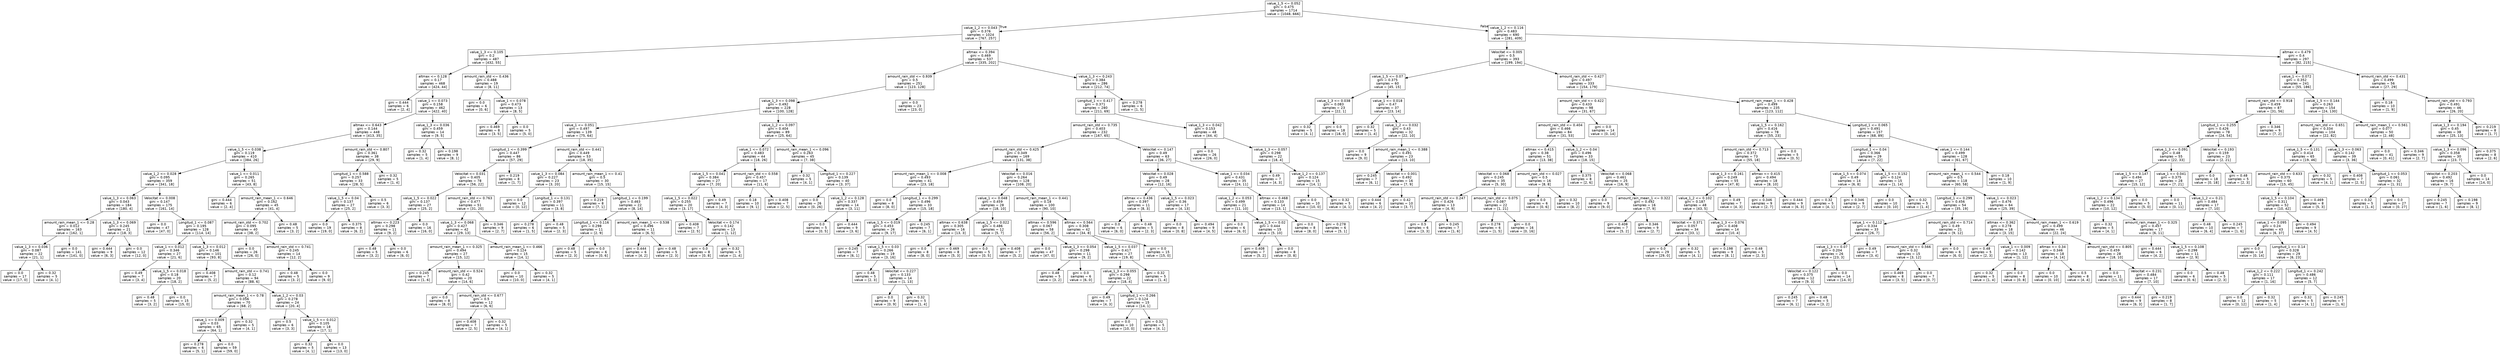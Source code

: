 digraph Tree {
node [shape=box, fontname="helvetica"] ;
edge [fontname="helvetica"] ;
0 [label="value_1_5 <= 0.052\ngini = 0.475\nsamples = 1714\nvalue = [1048, 666]"] ;
1 [label="value_1_2 <= 0.043\ngini = 0.376\nsamples = 1024\nvalue = [767, 257]"] ;
0 -> 1 [labeldistance=2.5, labelangle=45, headlabel="True"] ;
2 [label="value_1_3 <= 0.105\ngini = 0.2\nsamples = 487\nvalue = [432, 55]"] ;
1 -> 2 ;
3 [label="altmax <= 0.128\ngini = 0.17\nsamples = 468\nvalue = [424, 44]"] ;
2 -> 3 ;
4 [label="gini = 0.444\nsamples = 6\nvalue = [2, 4]"] ;
3 -> 4 ;
5 [label="value_1 <= 0.073\ngini = 0.158\nsamples = 462\nvalue = [422, 40]"] ;
3 -> 5 ;
6 [label="altmax <= 0.643\ngini = 0.144\nsamples = 448\nvalue = [413, 35]"] ;
5 -> 6 ;
7 [label="value_1_5 <= 0.038\ngini = 0.119\nsamples = 410\nvalue = [384, 26]"] ;
6 -> 7 ;
8 [label="value_1_2 <= 0.028\ngini = 0.095\nsamples = 359\nvalue = [341, 18]"] ;
7 -> 8 ;
9 [label="value_1_3 <= 0.063\ngini = 0.043\nsamples = 184\nvalue = [180, 4]"] ;
8 -> 9 ;
10 [label="amount_rain_mean_1 <= 0.28\ngini = 0.012\nsamples = 163\nvalue = [162, 1]"] ;
9 -> 10 ;
11 [label="value_1_3 <= 0.036\ngini = 0.087\nsamples = 22\nvalue = [21, 1]"] ;
10 -> 11 ;
12 [label="gini = 0.0\nsamples = 17\nvalue = [17, 0]"] ;
11 -> 12 ;
13 [label="gini = 0.32\nsamples = 5\nvalue = [4, 1]"] ;
11 -> 13 ;
14 [label="gini = 0.0\nsamples = 141\nvalue = [141, 0]"] ;
10 -> 14 ;
15 [label="value_1_3 <= 0.069\ngini = 0.245\nsamples = 21\nvalue = [18, 3]"] ;
9 -> 15 ;
16 [label="gini = 0.444\nsamples = 9\nvalue = [6, 3]"] ;
15 -> 16 ;
17 [label="gini = 0.0\nsamples = 12\nvalue = [12, 0]"] ;
15 -> 17 ;
18 [label="Velocitat <= 0.008\ngini = 0.147\nsamples = 175\nvalue = [161, 14]"] ;
8 -> 18 ;
19 [label="gini = 0.0\nsamples = 47\nvalue = [47, 0]"] ;
18 -> 19 ;
20 [label="Longitud_1 <= 0.087\ngini = 0.195\nsamples = 128\nvalue = [114, 14]"] ;
18 -> 20 ;
21 [label="value_1 <= 0.012\ngini = 0.346\nsamples = 27\nvalue = [21, 6]"] ;
20 -> 21 ;
22 [label="gini = 0.49\nsamples = 7\nvalue = [3, 4]"] ;
21 -> 22 ;
23 [label="value_1_5 <= 0.018\ngini = 0.18\nsamples = 20\nvalue = [18, 2]"] ;
21 -> 23 ;
24 [label="gini = 0.48\nsamples = 5\nvalue = [3, 2]"] ;
23 -> 24 ;
25 [label="gini = 0.0\nsamples = 15\nvalue = [15, 0]"] ;
23 -> 25 ;
26 [label="value_1_3 <= 0.012\ngini = 0.146\nsamples = 101\nvalue = [93, 8]"] ;
20 -> 26 ;
27 [label="gini = 0.408\nsamples = 7\nvalue = [5, 2]"] ;
26 -> 27 ;
28 [label="amount_rain_std <= 0.741\ngini = 0.12\nsamples = 94\nvalue = [88, 6]"] ;
26 -> 28 ;
29 [label="amount_rain_mean_1 <= 0.78\ngini = 0.056\nsamples = 70\nvalue = [68, 2]"] ;
28 -> 29 ;
30 [label="value_1 <= 0.009\ngini = 0.03\nsamples = 65\nvalue = [64, 1]"] ;
29 -> 30 ;
31 [label="gini = 0.278\nsamples = 6\nvalue = [5, 1]"] ;
30 -> 31 ;
32 [label="gini = 0.0\nsamples = 59\nvalue = [59, 0]"] ;
30 -> 32 ;
33 [label="gini = 0.32\nsamples = 5\nvalue = [4, 1]"] ;
29 -> 33 ;
34 [label="value_1_2 <= 0.03\ngini = 0.278\nsamples = 24\nvalue = [20, 4]"] ;
28 -> 34 ;
35 [label="gini = 0.5\nsamples = 6\nvalue = [3, 3]"] ;
34 -> 35 ;
36 [label="value_1_5 <= 0.012\ngini = 0.105\nsamples = 18\nvalue = [17, 1]"] ;
34 -> 36 ;
37 [label="gini = 0.32\nsamples = 5\nvalue = [4, 1]"] ;
36 -> 37 ;
38 [label="gini = 0.0\nsamples = 13\nvalue = [13, 0]"] ;
36 -> 38 ;
39 [label="value_1 <= 0.011\ngini = 0.265\nsamples = 51\nvalue = [43, 8]"] ;
7 -> 39 ;
40 [label="gini = 0.444\nsamples = 6\nvalue = [2, 4]"] ;
39 -> 40 ;
41 [label="amount_rain_mean_1 <= 0.646\ngini = 0.162\nsamples = 45\nvalue = [41, 4]"] ;
39 -> 41 ;
42 [label="amount_rain_std <= 0.702\ngini = 0.095\nsamples = 40\nvalue = [38, 2]"] ;
41 -> 42 ;
43 [label="gini = 0.0\nsamples = 26\nvalue = [26, 0]"] ;
42 -> 43 ;
44 [label="amount_rain_std <= 0.741\ngini = 0.245\nsamples = 14\nvalue = [12, 2]"] ;
42 -> 44 ;
45 [label="gini = 0.48\nsamples = 5\nvalue = [3, 2]"] ;
44 -> 45 ;
46 [label="gini = 0.0\nsamples = 9\nvalue = [9, 0]"] ;
44 -> 46 ;
47 [label="gini = 0.48\nsamples = 5\nvalue = [3, 2]"] ;
41 -> 47 ;
48 [label="amount_rain_std <= 0.807\ngini = 0.361\nsamples = 38\nvalue = [29, 9]"] ;
6 -> 48 ;
49 [label="Longitud_1 <= 0.588\ngini = 0.257\nsamples = 33\nvalue = [28, 5]"] ;
48 -> 49 ;
50 [label="value_1_5 <= 0.04\ngini = 0.137\nsamples = 27\nvalue = [25, 2]"] ;
49 -> 50 ;
51 [label="gini = 0.0\nsamples = 19\nvalue = [19, 0]"] ;
50 -> 51 ;
52 [label="gini = 0.375\nsamples = 8\nvalue = [6, 2]"] ;
50 -> 52 ;
53 [label="gini = 0.5\nsamples = 6\nvalue = [3, 3]"] ;
49 -> 53 ;
54 [label="gini = 0.32\nsamples = 5\nvalue = [1, 4]"] ;
48 -> 54 ;
55 [label="value_1_3 <= 0.036\ngini = 0.459\nsamples = 14\nvalue = [9, 5]"] ;
5 -> 55 ;
56 [label="gini = 0.32\nsamples = 5\nvalue = [1, 4]"] ;
55 -> 56 ;
57 [label="gini = 0.198\nsamples = 9\nvalue = [8, 1]"] ;
55 -> 57 ;
58 [label="amount_rain_std <= 0.436\ngini = 0.488\nsamples = 19\nvalue = [8, 11]"] ;
2 -> 58 ;
59 [label="gini = 0.0\nsamples = 6\nvalue = [0, 6]"] ;
58 -> 59 ;
60 [label="value_1 <= 0.078\ngini = 0.473\nsamples = 13\nvalue = [8, 5]"] ;
58 -> 60 ;
61 [label="gini = 0.469\nsamples = 8\nvalue = [3, 5]"] ;
60 -> 61 ;
62 [label="gini = 0.0\nsamples = 5\nvalue = [5, 0]"] ;
60 -> 62 ;
63 [label="altmax <= 0.394\ngini = 0.469\nsamples = 537\nvalue = [335, 202]"] ;
1 -> 63 ;
64 [label="amount_rain_std <= 0.939\ngini = 0.5\nsamples = 251\nvalue = [123, 128]"] ;
63 -> 64 ;
65 [label="value_1_3 <= 0.098\ngini = 0.492\nsamples = 228\nvalue = [100, 128]"] ;
64 -> 65 ;
66 [label="value_1 <= 0.051\ngini = 0.497\nsamples = 139\nvalue = [75, 64]"] ;
65 -> 66 ;
67 [label="Longitud_1 <= 0.399\ngini = 0.447\nsamples = 86\nvalue = [57, 29]"] ;
66 -> 67 ;
68 [label="Velocitat <= 0.031\ngini = 0.405\nsamples = 78\nvalue = [56, 22]"] ;
67 -> 68 ;
69 [label="value_1_5 <= 0.022\ngini = 0.137\nsamples = 27\nvalue = [25, 2]"] ;
68 -> 69 ;
70 [label="altmax <= 0.223\ngini = 0.298\nsamples = 11\nvalue = [9, 2]"] ;
69 -> 70 ;
71 [label="gini = 0.48\nsamples = 5\nvalue = [3, 2]"] ;
70 -> 71 ;
72 [label="gini = 0.0\nsamples = 6\nvalue = [6, 0]"] ;
70 -> 72 ;
73 [label="gini = 0.0\nsamples = 16\nvalue = [16, 0]"] ;
69 -> 73 ;
74 [label="amount_rain_std <= 0.763\ngini = 0.477\nsamples = 51\nvalue = [31, 20]"] ;
68 -> 74 ;
75 [label="value_1_3 <= 0.068\ngini = 0.427\nsamples = 42\nvalue = [29, 13]"] ;
74 -> 75 ;
76 [label="amount_rain_mean_1 <= 0.325\ngini = 0.494\nsamples = 27\nvalue = [15, 12]"] ;
75 -> 76 ;
77 [label="gini = 0.245\nsamples = 7\nvalue = [1, 6]"] ;
76 -> 77 ;
78 [label="amount_rain_std <= 0.524\ngini = 0.42\nsamples = 20\nvalue = [14, 6]"] ;
76 -> 78 ;
79 [label="gini = 0.0\nsamples = 8\nvalue = [8, 0]"] ;
78 -> 79 ;
80 [label="amount_rain_std <= 0.677\ngini = 0.5\nsamples = 12\nvalue = [6, 6]"] ;
78 -> 80 ;
81 [label="gini = 0.408\nsamples = 7\nvalue = [2, 5]"] ;
80 -> 81 ;
82 [label="gini = 0.32\nsamples = 5\nvalue = [4, 1]"] ;
80 -> 82 ;
83 [label="amount_rain_mean_1 <= 0.466\ngini = 0.124\nsamples = 15\nvalue = [14, 1]"] ;
75 -> 83 ;
84 [label="gini = 0.0\nsamples = 10\nvalue = [10, 0]"] ;
83 -> 84 ;
85 [label="gini = 0.32\nsamples = 5\nvalue = [4, 1]"] ;
83 -> 85 ;
86 [label="gini = 0.346\nsamples = 9\nvalue = [2, 7]"] ;
74 -> 86 ;
87 [label="gini = 0.219\nsamples = 8\nvalue = [1, 7]"] ;
67 -> 87 ;
88 [label="amount_rain_std <= 0.441\ngini = 0.449\nsamples = 53\nvalue = [18, 35]"] ;
66 -> 88 ;
89 [label="value_1_3 <= 0.084\ngini = 0.227\nsamples = 23\nvalue = [3, 20]"] ;
88 -> 89 ;
90 [label="gini = 0.0\nsamples = 12\nvalue = [0, 12]"] ;
89 -> 90 ;
91 [label="Longitud_1 <= 0.131\ngini = 0.397\nsamples = 11\nvalue = [3, 8]"] ;
89 -> 91 ;
92 [label="gini = 0.278\nsamples = 6\nvalue = [1, 5]"] ;
91 -> 92 ;
93 [label="gini = 0.48\nsamples = 5\nvalue = [2, 3]"] ;
91 -> 93 ;
94 [label="amount_rain_mean_1 <= 0.41\ngini = 0.5\nsamples = 30\nvalue = [15, 15]"] ;
88 -> 94 ;
95 [label="gini = 0.219\nsamples = 8\nvalue = [7, 1]"] ;
94 -> 95 ;
96 [label="Longitud_1 <= 0.199\ngini = 0.463\nsamples = 22\nvalue = [8, 14]"] ;
94 -> 96 ;
97 [label="Longitud_1 <= 0.116\ngini = 0.298\nsamples = 11\nvalue = [2, 9]"] ;
96 -> 97 ;
98 [label="gini = 0.48\nsamples = 5\nvalue = [2, 3]"] ;
97 -> 98 ;
99 [label="gini = 0.0\nsamples = 6\nvalue = [0, 6]"] ;
97 -> 99 ;
100 [label="amount_rain_mean_1 <= 0.538\ngini = 0.496\nsamples = 11\nvalue = [6, 5]"] ;
96 -> 100 ;
101 [label="gini = 0.444\nsamples = 6\nvalue = [4, 2]"] ;
100 -> 101 ;
102 [label="gini = 0.48\nsamples = 5\nvalue = [2, 3]"] ;
100 -> 102 ;
103 [label="value_1_2 <= 0.097\ngini = 0.404\nsamples = 89\nvalue = [25, 64]"] ;
65 -> 103 ;
104 [label="value_1 <= 0.072\ngini = 0.483\nsamples = 44\nvalue = [18, 26]"] ;
103 -> 104 ;
105 [label="value_1_5 <= 0.041\ngini = 0.384\nsamples = 27\nvalue = [7, 20]"] ;
104 -> 105 ;
106 [label="value_1_5 <= 0.022\ngini = 0.255\nsamples = 20\nvalue = [3, 17]"] ;
105 -> 106 ;
107 [label="gini = 0.408\nsamples = 7\nvalue = [2, 5]"] ;
106 -> 107 ;
108 [label="Velocitat <= 0.174\ngini = 0.142\nsamples = 13\nvalue = [1, 12]"] ;
106 -> 108 ;
109 [label="gini = 0.0\nsamples = 8\nvalue = [0, 8]"] ;
108 -> 109 ;
110 [label="gini = 0.32\nsamples = 5\nvalue = [1, 4]"] ;
108 -> 110 ;
111 [label="gini = 0.49\nsamples = 7\nvalue = [4, 3]"] ;
105 -> 111 ;
112 [label="amount_rain_std <= 0.558\ngini = 0.457\nsamples = 17\nvalue = [11, 6]"] ;
104 -> 112 ;
113 [label="gini = 0.18\nsamples = 10\nvalue = [9, 1]"] ;
112 -> 113 ;
114 [label="gini = 0.408\nsamples = 7\nvalue = [2, 5]"] ;
112 -> 114 ;
115 [label="amount_rain_mean_1 <= 0.096\ngini = 0.263\nsamples = 45\nvalue = [7, 38]"] ;
103 -> 115 ;
116 [label="gini = 0.32\nsamples = 5\nvalue = [4, 1]"] ;
115 -> 116 ;
117 [label="Longitud_1 <= 0.227\ngini = 0.139\nsamples = 40\nvalue = [3, 37]"] ;
115 -> 117 ;
118 [label="gini = 0.0\nsamples = 26\nvalue = [0, 26]"] ;
117 -> 118 ;
119 [label="value_1_2 <= 0.128\ngini = 0.337\nsamples = 14\nvalue = [3, 11]"] ;
117 -> 119 ;
120 [label="gini = 0.0\nsamples = 5\nvalue = [0, 5]"] ;
119 -> 120 ;
121 [label="gini = 0.444\nsamples = 9\nvalue = [3, 6]"] ;
119 -> 121 ;
122 [label="gini = 0.0\nsamples = 23\nvalue = [23, 0]"] ;
64 -> 122 ;
123 [label="value_1_3 <= 0.243\ngini = 0.384\nsamples = 286\nvalue = [212, 74]"] ;
63 -> 123 ;
124 [label="Longitud_1 <= 0.417\ngini = 0.371\nsamples = 280\nvalue = [211, 69]"] ;
123 -> 124 ;
125 [label="amount_rain_std <= 0.735\ngini = 0.403\nsamples = 232\nvalue = [167, 65]"] ;
124 -> 125 ;
126 [label="amount_rain_std <= 0.425\ngini = 0.349\nsamples = 169\nvalue = [131, 38]"] ;
125 -> 126 ;
127 [label="amount_rain_mean_1 <= 0.008\ngini = 0.493\nsamples = 41\nvalue = [23, 18]"] ;
126 -> 127 ;
128 [label="gini = 0.0\nsamples = 8\nvalue = [8, 0]"] ;
127 -> 128 ;
129 [label="Longitud_1 <= 0.299\ngini = 0.496\nsamples = 33\nvalue = [15, 18]"] ;
127 -> 129 ;
130 [label="value_1_5 <= 0.019\ngini = 0.453\nsamples = 26\nvalue = [9, 17]"] ;
129 -> 130 ;
131 [label="gini = 0.245\nsamples = 7\nvalue = [6, 1]"] ;
130 -> 131 ;
132 [label="value_1_5 <= 0.03\ngini = 0.266\nsamples = 19\nvalue = [3, 16]"] ;
130 -> 132 ;
133 [label="gini = 0.48\nsamples = 5\nvalue = [2, 3]"] ;
132 -> 133 ;
134 [label="Velocitat <= 0.227\ngini = 0.133\nsamples = 14\nvalue = [1, 13]"] ;
132 -> 134 ;
135 [label="gini = 0.0\nsamples = 9\nvalue = [0, 9]"] ;
134 -> 135 ;
136 [label="gini = 0.32\nsamples = 5\nvalue = [1, 4]"] ;
134 -> 136 ;
137 [label="gini = 0.245\nsamples = 7\nvalue = [6, 1]"] ;
129 -> 137 ;
138 [label="Velocitat <= 0.016\ngini = 0.264\nsamples = 128\nvalue = [108, 20]"] ;
126 -> 138 ;
139 [label="value_1 <= 0.048\ngini = 0.459\nsamples = 28\nvalue = [18, 10]"] ;
138 -> 139 ;
140 [label="altmax <= 0.638\ngini = 0.305\nsamples = 16\nvalue = [13, 3]"] ;
139 -> 140 ;
141 [label="gini = 0.0\nsamples = 8\nvalue = [8, 0]"] ;
140 -> 141 ;
142 [label="gini = 0.469\nsamples = 8\nvalue = [5, 3]"] ;
140 -> 142 ;
143 [label="value_1_5 <= 0.022\ngini = 0.486\nsamples = 12\nvalue = [5, 7]"] ;
139 -> 143 ;
144 [label="gini = 0.0\nsamples = 5\nvalue = [0, 5]"] ;
143 -> 144 ;
145 [label="gini = 0.408\nsamples = 7\nvalue = [5, 2]"] ;
143 -> 145 ;
146 [label="amount_rain_mean_1 <= 0.441\ngini = 0.18\nsamples = 100\nvalue = [90, 10]"] ;
138 -> 146 ;
147 [label="altmax <= 0.596\ngini = 0.067\nsamples = 58\nvalue = [56, 2]"] ;
146 -> 147 ;
148 [label="gini = 0.0\nsamples = 47\nvalue = [47, 0]"] ;
147 -> 148 ;
149 [label="value_1_3 <= 0.054\ngini = 0.298\nsamples = 11\nvalue = [9, 2]"] ;
147 -> 149 ;
150 [label="gini = 0.48\nsamples = 5\nvalue = [3, 2]"] ;
149 -> 150 ;
151 [label="gini = 0.0\nsamples = 6\nvalue = [6, 0]"] ;
149 -> 151 ;
152 [label="altmax <= 0.564\ngini = 0.308\nsamples = 42\nvalue = [34, 8]"] ;
146 -> 152 ;
153 [label="value_1_5 <= 0.037\ngini = 0.417\nsamples = 27\nvalue = [19, 8]"] ;
152 -> 153 ;
154 [label="value_1_3 <= 0.055\ngini = 0.298\nsamples = 22\nvalue = [18, 4]"] ;
153 -> 154 ;
155 [label="gini = 0.49\nsamples = 7\nvalue = [4, 3]"] ;
154 -> 155 ;
156 [label="Longitud_1 <= 0.266\ngini = 0.124\nsamples = 15\nvalue = [14, 1]"] ;
154 -> 156 ;
157 [label="gini = 0.0\nsamples = 10\nvalue = [10, 0]"] ;
156 -> 157 ;
158 [label="gini = 0.32\nsamples = 5\nvalue = [4, 1]"] ;
156 -> 158 ;
159 [label="gini = 0.32\nsamples = 5\nvalue = [1, 4]"] ;
153 -> 159 ;
160 [label="gini = 0.0\nsamples = 15\nvalue = [15, 0]"] ;
152 -> 160 ;
161 [label="Velocitat <= 0.147\ngini = 0.49\nsamples = 63\nvalue = [36, 27]"] ;
125 -> 161 ;
162 [label="Velocitat <= 0.028\ngini = 0.49\nsamples = 28\nvalue = [12, 16]"] ;
161 -> 162 ;
163 [label="altmax <= 0.436\ngini = 0.397\nsamples = 11\nvalue = [8, 3]"] ;
162 -> 163 ;
164 [label="gini = 0.0\nsamples = 6\nvalue = [6, 0]"] ;
163 -> 164 ;
165 [label="gini = 0.48\nsamples = 5\nvalue = [2, 3]"] ;
163 -> 165 ;
166 [label="value_1_5 <= 0.023\ngini = 0.36\nsamples = 17\nvalue = [4, 13]"] ;
162 -> 166 ;
167 [label="gini = 0.0\nsamples = 8\nvalue = [0, 8]"] ;
166 -> 167 ;
168 [label="gini = 0.494\nsamples = 9\nvalue = [4, 5]"] ;
166 -> 168 ;
169 [label="value_1 <= 0.034\ngini = 0.431\nsamples = 35\nvalue = [24, 11]"] ;
161 -> 169 ;
170 [label="value_1_2 <= 0.053\ngini = 0.499\nsamples = 21\nvalue = [11, 10]"] ;
169 -> 170 ;
171 [label="gini = 0.0\nsamples = 6\nvalue = [6, 0]"] ;
170 -> 171 ;
172 [label="value_1_5 <= 0.02\ngini = 0.444\nsamples = 15\nvalue = [5, 10]"] ;
170 -> 172 ;
173 [label="gini = 0.408\nsamples = 7\nvalue = [5, 2]"] ;
172 -> 173 ;
174 [label="gini = 0.0\nsamples = 8\nvalue = [0, 8]"] ;
172 -> 174 ;
175 [label="altmax <= 0.468\ngini = 0.133\nsamples = 14\nvalue = [13, 1]"] ;
169 -> 175 ;
176 [label="gini = 0.0\nsamples = 8\nvalue = [8, 0]"] ;
175 -> 176 ;
177 [label="gini = 0.278\nsamples = 6\nvalue = [5, 1]"] ;
175 -> 177 ;
178 [label="value_1_3 <= 0.042\ngini = 0.153\nsamples = 48\nvalue = [44, 4]"] ;
124 -> 178 ;
179 [label="gini = 0.0\nsamples = 26\nvalue = [26, 0]"] ;
178 -> 179 ;
180 [label="value_1_3 <= 0.057\ngini = 0.298\nsamples = 22\nvalue = [18, 4]"] ;
178 -> 180 ;
181 [label="gini = 0.49\nsamples = 7\nvalue = [4, 3]"] ;
180 -> 181 ;
182 [label="value_1_2 <= 0.137\ngini = 0.124\nsamples = 15\nvalue = [14, 1]"] ;
180 -> 182 ;
183 [label="gini = 0.0\nsamples = 10\nvalue = [10, 0]"] ;
182 -> 183 ;
184 [label="gini = 0.32\nsamples = 5\nvalue = [4, 1]"] ;
182 -> 184 ;
185 [label="gini = 0.278\nsamples = 6\nvalue = [1, 5]"] ;
123 -> 185 ;
186 [label="value_1_2 <= 0.116\ngini = 0.483\nsamples = 690\nvalue = [281, 409]"] ;
0 -> 186 [labeldistance=2.5, labelangle=-45, headlabel="False"] ;
187 [label="Velocitat <= 0.005\ngini = 0.5\nsamples = 393\nvalue = [199, 194]"] ;
186 -> 187 ;
188 [label="value_1_5 <= 0.07\ngini = 0.375\nsamples = 60\nvalue = [45, 15]"] ;
187 -> 188 ;
189 [label="value_1_3 <= 0.038\ngini = 0.083\nsamples = 23\nvalue = [22, 1]"] ;
188 -> 189 ;
190 [label="gini = 0.32\nsamples = 5\nvalue = [4, 1]"] ;
189 -> 190 ;
191 [label="gini = 0.0\nsamples = 18\nvalue = [18, 0]"] ;
189 -> 191 ;
192 [label="value_1 <= 0.018\ngini = 0.47\nsamples = 37\nvalue = [23, 14]"] ;
188 -> 192 ;
193 [label="gini = 0.32\nsamples = 5\nvalue = [1, 4]"] ;
192 -> 193 ;
194 [label="value_1_2 <= 0.032\ngini = 0.43\nsamples = 32\nvalue = [22, 10]"] ;
192 -> 194 ;
195 [label="gini = 0.0\nsamples = 9\nvalue = [9, 0]"] ;
194 -> 195 ;
196 [label="amount_rain_mean_1 <= 0.388\ngini = 0.491\nsamples = 23\nvalue = [13, 10]"] ;
194 -> 196 ;
197 [label="gini = 0.245\nsamples = 7\nvalue = [6, 1]"] ;
196 -> 197 ;
198 [label="Velocitat <= 0.001\ngini = 0.492\nsamples = 16\nvalue = [7, 9]"] ;
196 -> 198 ;
199 [label="gini = 0.444\nsamples = 6\nvalue = [4, 2]"] ;
198 -> 199 ;
200 [label="gini = 0.42\nsamples = 10\nvalue = [3, 7]"] ;
198 -> 200 ;
201 [label="amount_rain_std <= 0.427\ngini = 0.497\nsamples = 333\nvalue = [154, 179]"] ;
187 -> 201 ;
202 [label="amount_rain_std <= 0.422\ngini = 0.433\nsamples = 98\nvalue = [31, 67]"] ;
201 -> 202 ;
203 [label="amount_rain_std <= 0.404\ngini = 0.466\nsamples = 84\nvalue = [31, 53]"] ;
202 -> 203 ;
204 [label="altmax <= 0.415\ngini = 0.38\nsamples = 51\nvalue = [13, 38]"] ;
203 -> 204 ;
205 [label="Velocitat <= 0.068\ngini = 0.245\nsamples = 35\nvalue = [5, 30]"] ;
204 -> 205 ;
206 [label="amount_rain_std <= 0.247\ngini = 0.426\nsamples = 13\nvalue = [4, 9]"] ;
205 -> 206 ;
207 [label="gini = 0.5\nsamples = 6\nvalue = [3, 3]"] ;
206 -> 207 ;
208 [label="gini = 0.245\nsamples = 7\nvalue = [1, 6]"] ;
206 -> 208 ;
209 [label="amount_rain_std <= 0.075\ngini = 0.087\nsamples = 22\nvalue = [1, 21]"] ;
205 -> 209 ;
210 [label="gini = 0.278\nsamples = 6\nvalue = [1, 5]"] ;
209 -> 210 ;
211 [label="gini = 0.0\nsamples = 16\nvalue = [0, 16]"] ;
209 -> 211 ;
212 [label="amount_rain_std <= 0.027\ngini = 0.5\nsamples = 16\nvalue = [8, 8]"] ;
204 -> 212 ;
213 [label="gini = 0.0\nsamples = 6\nvalue = [0, 6]"] ;
212 -> 213 ;
214 [label="gini = 0.32\nsamples = 10\nvalue = [8, 2]"] ;
212 -> 214 ;
215 [label="value_1_2 <= 0.04\ngini = 0.496\nsamples = 33\nvalue = [18, 15]"] ;
203 -> 215 ;
216 [label="gini = 0.375\nsamples = 8\nvalue = [2, 6]"] ;
215 -> 216 ;
217 [label="Velocitat <= 0.068\ngini = 0.461\nsamples = 25\nvalue = [16, 9]"] ;
215 -> 217 ;
218 [label="gini = 0.0\nsamples = 9\nvalue = [9, 0]"] ;
217 -> 218 ;
219 [label="amount_rain_mean_1 <= 0.322\ngini = 0.492\nsamples = 16\nvalue = [7, 9]"] ;
217 -> 219 ;
220 [label="gini = 0.408\nsamples = 7\nvalue = [5, 2]"] ;
219 -> 220 ;
221 [label="gini = 0.346\nsamples = 9\nvalue = [2, 7]"] ;
219 -> 221 ;
222 [label="gini = 0.0\nsamples = 14\nvalue = [0, 14]"] ;
202 -> 222 ;
223 [label="amount_rain_mean_1 <= 0.428\ngini = 0.499\nsamples = 235\nvalue = [123, 112]"] ;
201 -> 223 ;
224 [label="value_1_5 <= 0.162\ngini = 0.416\nsamples = 78\nvalue = [55, 23]"] ;
223 -> 224 ;
225 [label="amount_rain_std <= 0.713\ngini = 0.372\nsamples = 73\nvalue = [55, 18]"] ;
224 -> 225 ;
226 [label="value_1_3 <= 0.161\ngini = 0.249\nsamples = 55\nvalue = [47, 8]"] ;
225 -> 226 ;
227 [label="value_1_2 <= 0.102\ngini = 0.187\nsamples = 48\nvalue = [43, 5]"] ;
226 -> 227 ;
228 [label="Velocitat <= 0.371\ngini = 0.057\nsamples = 34\nvalue = [33, 1]"] ;
227 -> 228 ;
229 [label="gini = 0.0\nsamples = 29\nvalue = [29, 0]"] ;
228 -> 229 ;
230 [label="gini = 0.32\nsamples = 5\nvalue = [4, 1]"] ;
228 -> 230 ;
231 [label="value_1_3 <= 0.076\ngini = 0.408\nsamples = 14\nvalue = [10, 4]"] ;
227 -> 231 ;
232 [label="gini = 0.198\nsamples = 9\nvalue = [8, 1]"] ;
231 -> 232 ;
233 [label="gini = 0.48\nsamples = 5\nvalue = [2, 3]"] ;
231 -> 233 ;
234 [label="gini = 0.49\nsamples = 7\nvalue = [4, 3]"] ;
226 -> 234 ;
235 [label="altmax <= 0.415\ngini = 0.494\nsamples = 18\nvalue = [8, 10]"] ;
225 -> 235 ;
236 [label="gini = 0.346\nsamples = 9\nvalue = [2, 7]"] ;
235 -> 236 ;
237 [label="gini = 0.444\nsamples = 9\nvalue = [6, 3]"] ;
235 -> 237 ;
238 [label="gini = 0.0\nsamples = 5\nvalue = [0, 5]"] ;
224 -> 238 ;
239 [label="Longitud_1 <= 0.065\ngini = 0.491\nsamples = 157\nvalue = [68, 89]"] ;
223 -> 239 ;
240 [label="Longitud_1 <= 0.04\ngini = 0.366\nsamples = 29\nvalue = [7, 22]"] ;
239 -> 240 ;
241 [label="value_1_5 <= 0.074\ngini = 0.49\nsamples = 14\nvalue = [6, 8]"] ;
240 -> 241 ;
242 [label="gini = 0.32\nsamples = 5\nvalue = [4, 1]"] ;
241 -> 242 ;
243 [label="gini = 0.346\nsamples = 9\nvalue = [2, 7]"] ;
241 -> 243 ;
244 [label="value_1_5 <= 0.152\ngini = 0.124\nsamples = 15\nvalue = [1, 14]"] ;
240 -> 244 ;
245 [label="gini = 0.0\nsamples = 10\nvalue = [0, 10]"] ;
244 -> 245 ;
246 [label="gini = 0.32\nsamples = 5\nvalue = [1, 4]"] ;
244 -> 246 ;
247 [label="value_1 <= 0.144\ngini = 0.499\nsamples = 128\nvalue = [61, 67]"] ;
239 -> 247 ;
248 [label="amount_rain_mean_1 <= 0.544\ngini = 0.5\nsamples = 118\nvalue = [60, 58]"] ;
247 -> 248 ;
249 [label="Longitud_1 <= 0.299\ngini = 0.456\nsamples = 54\nvalue = [35, 19]"] ;
248 -> 249 ;
250 [label="value_1 <= 0.112\ngini = 0.334\nsamples = 33\nvalue = [26, 7]"] ;
249 -> 250 ;
251 [label="value_1_3 <= 0.07\ngini = 0.204\nsamples = 26\nvalue = [23, 3]"] ;
250 -> 251 ;
252 [label="Velocitat <= 0.122\ngini = 0.375\nsamples = 12\nvalue = [9, 3]"] ;
251 -> 252 ;
253 [label="gini = 0.245\nsamples = 7\nvalue = [6, 1]"] ;
252 -> 253 ;
254 [label="gini = 0.48\nsamples = 5\nvalue = [3, 2]"] ;
252 -> 254 ;
255 [label="gini = 0.0\nsamples = 14\nvalue = [14, 0]"] ;
251 -> 255 ;
256 [label="gini = 0.49\nsamples = 7\nvalue = [3, 4]"] ;
250 -> 256 ;
257 [label="amount_rain_std <= 0.714\ngini = 0.49\nsamples = 21\nvalue = [9, 12]"] ;
249 -> 257 ;
258 [label="amount_rain_std <= 0.566\ngini = 0.32\nsamples = 15\nvalue = [3, 12]"] ;
257 -> 258 ;
259 [label="gini = 0.469\nsamples = 8\nvalue = [3, 5]"] ;
258 -> 259 ;
260 [label="gini = 0.0\nsamples = 7\nvalue = [0, 7]"] ;
258 -> 260 ;
261 [label="gini = 0.0\nsamples = 6\nvalue = [6, 0]"] ;
257 -> 261 ;
262 [label="value_1 <= 0.023\ngini = 0.476\nsamples = 64\nvalue = [25, 39]"] ;
248 -> 262 ;
263 [label="altmax <= 0.362\ngini = 0.278\nsamples = 18\nvalue = [3, 15]"] ;
262 -> 263 ;
264 [label="gini = 0.48\nsamples = 5\nvalue = [2, 3]"] ;
263 -> 264 ;
265 [label="value_1 <= 0.009\ngini = 0.142\nsamples = 13\nvalue = [1, 12]"] ;
263 -> 265 ;
266 [label="gini = 0.32\nsamples = 5\nvalue = [1, 4]"] ;
265 -> 266 ;
267 [label="gini = 0.0\nsamples = 8\nvalue = [0, 8]"] ;
265 -> 267 ;
268 [label="amount_rain_mean_1 <= 0.619\ngini = 0.499\nsamples = 46\nvalue = [22, 24]"] ;
262 -> 268 ;
269 [label="altmax <= 0.34\ngini = 0.346\nsamples = 18\nvalue = [4, 14]"] ;
268 -> 269 ;
270 [label="gini = 0.0\nsamples = 10\nvalue = [0, 10]"] ;
269 -> 270 ;
271 [label="gini = 0.5\nsamples = 8\nvalue = [4, 4]"] ;
269 -> 271 ;
272 [label="amount_rain_std <= 0.805\ngini = 0.459\nsamples = 28\nvalue = [18, 10]"] ;
268 -> 272 ;
273 [label="gini = 0.0\nsamples = 11\nvalue = [11, 0]"] ;
272 -> 273 ;
274 [label="Velocitat <= 0.231\ngini = 0.484\nsamples = 17\nvalue = [7, 10]"] ;
272 -> 274 ;
275 [label="gini = 0.444\nsamples = 9\nvalue = [6, 3]"] ;
274 -> 275 ;
276 [label="gini = 0.219\nsamples = 8\nvalue = [1, 7]"] ;
274 -> 276 ;
277 [label="gini = 0.18\nsamples = 10\nvalue = [1, 9]"] ;
247 -> 277 ;
278 [label="altmax <= 0.479\ngini = 0.4\nsamples = 297\nvalue = [82, 215]"] ;
186 -> 278 ;
279 [label="value_1 <= 0.072\ngini = 0.352\nsamples = 241\nvalue = [55, 186]"] ;
278 -> 279 ;
280 [label="amount_rain_std <= 0.918\ngini = 0.459\nsamples = 87\nvalue = [31, 56]"] ;
279 -> 280 ;
281 [label="Longitud_1 <= 0.255\ngini = 0.426\nsamples = 78\nvalue = [24, 54]"] ;
280 -> 281 ;
282 [label="value_1_3 <= 0.091\ngini = 0.48\nsamples = 55\nvalue = [22, 33]"] ;
281 -> 282 ;
283 [label="value_1_5 <= 0.147\ngini = 0.494\nsamples = 27\nvalue = [15, 12]"] ;
282 -> 283 ;
284 [label="value_1_2 <= 0.134\ngini = 0.496\nsamples = 22\nvalue = [10, 12]"] ;
283 -> 284 ;
285 [label="gini = 0.32\nsamples = 5\nvalue = [4, 1]"] ;
284 -> 285 ;
286 [label="amount_rain_mean_1 <= 0.325\ngini = 0.457\nsamples = 17\nvalue = [6, 11]"] ;
284 -> 286 ;
287 [label="gini = 0.444\nsamples = 6\nvalue = [4, 2]"] ;
286 -> 287 ;
288 [label="value_1_5 <= 0.108\ngini = 0.298\nsamples = 11\nvalue = [2, 9]"] ;
286 -> 288 ;
289 [label="gini = 0.0\nsamples = 6\nvalue = [0, 6]"] ;
288 -> 289 ;
290 [label="gini = 0.48\nsamples = 5\nvalue = [2, 3]"] ;
288 -> 290 ;
291 [label="gini = 0.0\nsamples = 5\nvalue = [5, 0]"] ;
283 -> 291 ;
292 [label="value_1 <= 0.041\ngini = 0.375\nsamples = 28\nvalue = [7, 21]"] ;
282 -> 292 ;
293 [label="gini = 0.0\nsamples = 11\nvalue = [0, 11]"] ;
292 -> 293 ;
294 [label="value_1_2 <= 0.21\ngini = 0.484\nsamples = 17\nvalue = [7, 10]"] ;
292 -> 294 ;
295 [label="gini = 0.48\nsamples = 10\nvalue = [6, 4]"] ;
294 -> 295 ;
296 [label="gini = 0.245\nsamples = 7\nvalue = [1, 6]"] ;
294 -> 296 ;
297 [label="Velocitat <= 0.193\ngini = 0.159\nsamples = 23\nvalue = [2, 21]"] ;
281 -> 297 ;
298 [label="gini = 0.0\nsamples = 18\nvalue = [0, 18]"] ;
297 -> 298 ;
299 [label="gini = 0.48\nsamples = 5\nvalue = [2, 3]"] ;
297 -> 299 ;
300 [label="gini = 0.346\nsamples = 9\nvalue = [7, 2]"] ;
280 -> 300 ;
301 [label="value_1_5 <= 0.144\ngini = 0.263\nsamples = 154\nvalue = [24, 130]"] ;
279 -> 301 ;
302 [label="amount_rain_std <= 0.651\ngini = 0.334\nsamples = 104\nvalue = [22, 82]"] ;
301 -> 302 ;
303 [label="value_1_5 <= 0.131\ngini = 0.414\nsamples = 65\nvalue = [19, 46]"] ;
302 -> 303 ;
304 [label="amount_rain_std <= 0.633\ngini = 0.375\nsamples = 60\nvalue = [15, 45]"] ;
303 -> 304 ;
305 [label="value_1_5 <= 0.104\ngini = 0.311\nsamples = 52\nvalue = [10, 42]"] ;
304 -> 305 ;
306 [label="value_1 <= 0.095\ngini = 0.24\nsamples = 43\nvalue = [6, 37]"] ;
305 -> 306 ;
307 [label="gini = 0.0\nsamples = 14\nvalue = [0, 14]"] ;
306 -> 307 ;
308 [label="Longitud_1 <= 0.14\ngini = 0.328\nsamples = 29\nvalue = [6, 23]"] ;
306 -> 308 ;
309 [label="value_1_2 <= 0.222\ngini = 0.111\nsamples = 17\nvalue = [1, 16]"] ;
308 -> 309 ;
310 [label="gini = 0.0\nsamples = 12\nvalue = [0, 12]"] ;
309 -> 310 ;
311 [label="gini = 0.32\nsamples = 5\nvalue = [1, 4]"] ;
309 -> 311 ;
312 [label="Longitud_1 <= 0.242\ngini = 0.486\nsamples = 12\nvalue = [5, 7]"] ;
308 -> 312 ;
313 [label="gini = 0.32\nsamples = 5\nvalue = [4, 1]"] ;
312 -> 313 ;
314 [label="gini = 0.245\nsamples = 7\nvalue = [1, 6]"] ;
312 -> 314 ;
315 [label="gini = 0.494\nsamples = 9\nvalue = [4, 5]"] ;
305 -> 315 ;
316 [label="gini = 0.469\nsamples = 8\nvalue = [5, 3]"] ;
304 -> 316 ;
317 [label="gini = 0.32\nsamples = 5\nvalue = [4, 1]"] ;
303 -> 317 ;
318 [label="value_1_3 <= 0.063\ngini = 0.142\nsamples = 39\nvalue = [3, 36]"] ;
302 -> 318 ;
319 [label="gini = 0.408\nsamples = 7\nvalue = [2, 5]"] ;
318 -> 319 ;
320 [label="Longitud_1 <= 0.053\ngini = 0.061\nsamples = 32\nvalue = [1, 31]"] ;
318 -> 320 ;
321 [label="gini = 0.32\nsamples = 5\nvalue = [1, 4]"] ;
320 -> 321 ;
322 [label="gini = 0.0\nsamples = 27\nvalue = [0, 27]"] ;
320 -> 322 ;
323 [label="amount_rain_mean_1 <= 0.561\ngini = 0.077\nsamples = 50\nvalue = [2, 48]"] ;
301 -> 323 ;
324 [label="gini = 0.0\nsamples = 41\nvalue = [0, 41]"] ;
323 -> 324 ;
325 [label="gini = 0.346\nsamples = 9\nvalue = [2, 7]"] ;
323 -> 325 ;
326 [label="amount_rain_std <= 0.431\ngini = 0.499\nsamples = 56\nvalue = [27, 29]"] ;
278 -> 326 ;
327 [label="gini = 0.18\nsamples = 10\nvalue = [1, 9]"] ;
326 -> 327 ;
328 [label="amount_rain_std <= 0.793\ngini = 0.491\nsamples = 46\nvalue = [26, 20]"] ;
326 -> 328 ;
329 [label="value_1_3 <= 0.194\ngini = 0.45\nsamples = 38\nvalue = [25, 13]"] ;
328 -> 329 ;
330 [label="value_1_3 <= 0.096\ngini = 0.358\nsamples = 30\nvalue = [23, 7]"] ;
329 -> 330 ;
331 [label="Velocitat <= 0.203\ngini = 0.492\nsamples = 16\nvalue = [9, 7]"] ;
330 -> 331 ;
332 [label="gini = 0.245\nsamples = 7\nvalue = [1, 6]"] ;
331 -> 332 ;
333 [label="gini = 0.198\nsamples = 9\nvalue = [8, 1]"] ;
331 -> 333 ;
334 [label="gini = 0.0\nsamples = 14\nvalue = [14, 0]"] ;
330 -> 334 ;
335 [label="gini = 0.375\nsamples = 8\nvalue = [2, 6]"] ;
329 -> 335 ;
336 [label="gini = 0.219\nsamples = 8\nvalue = [1, 7]"] ;
328 -> 336 ;
}